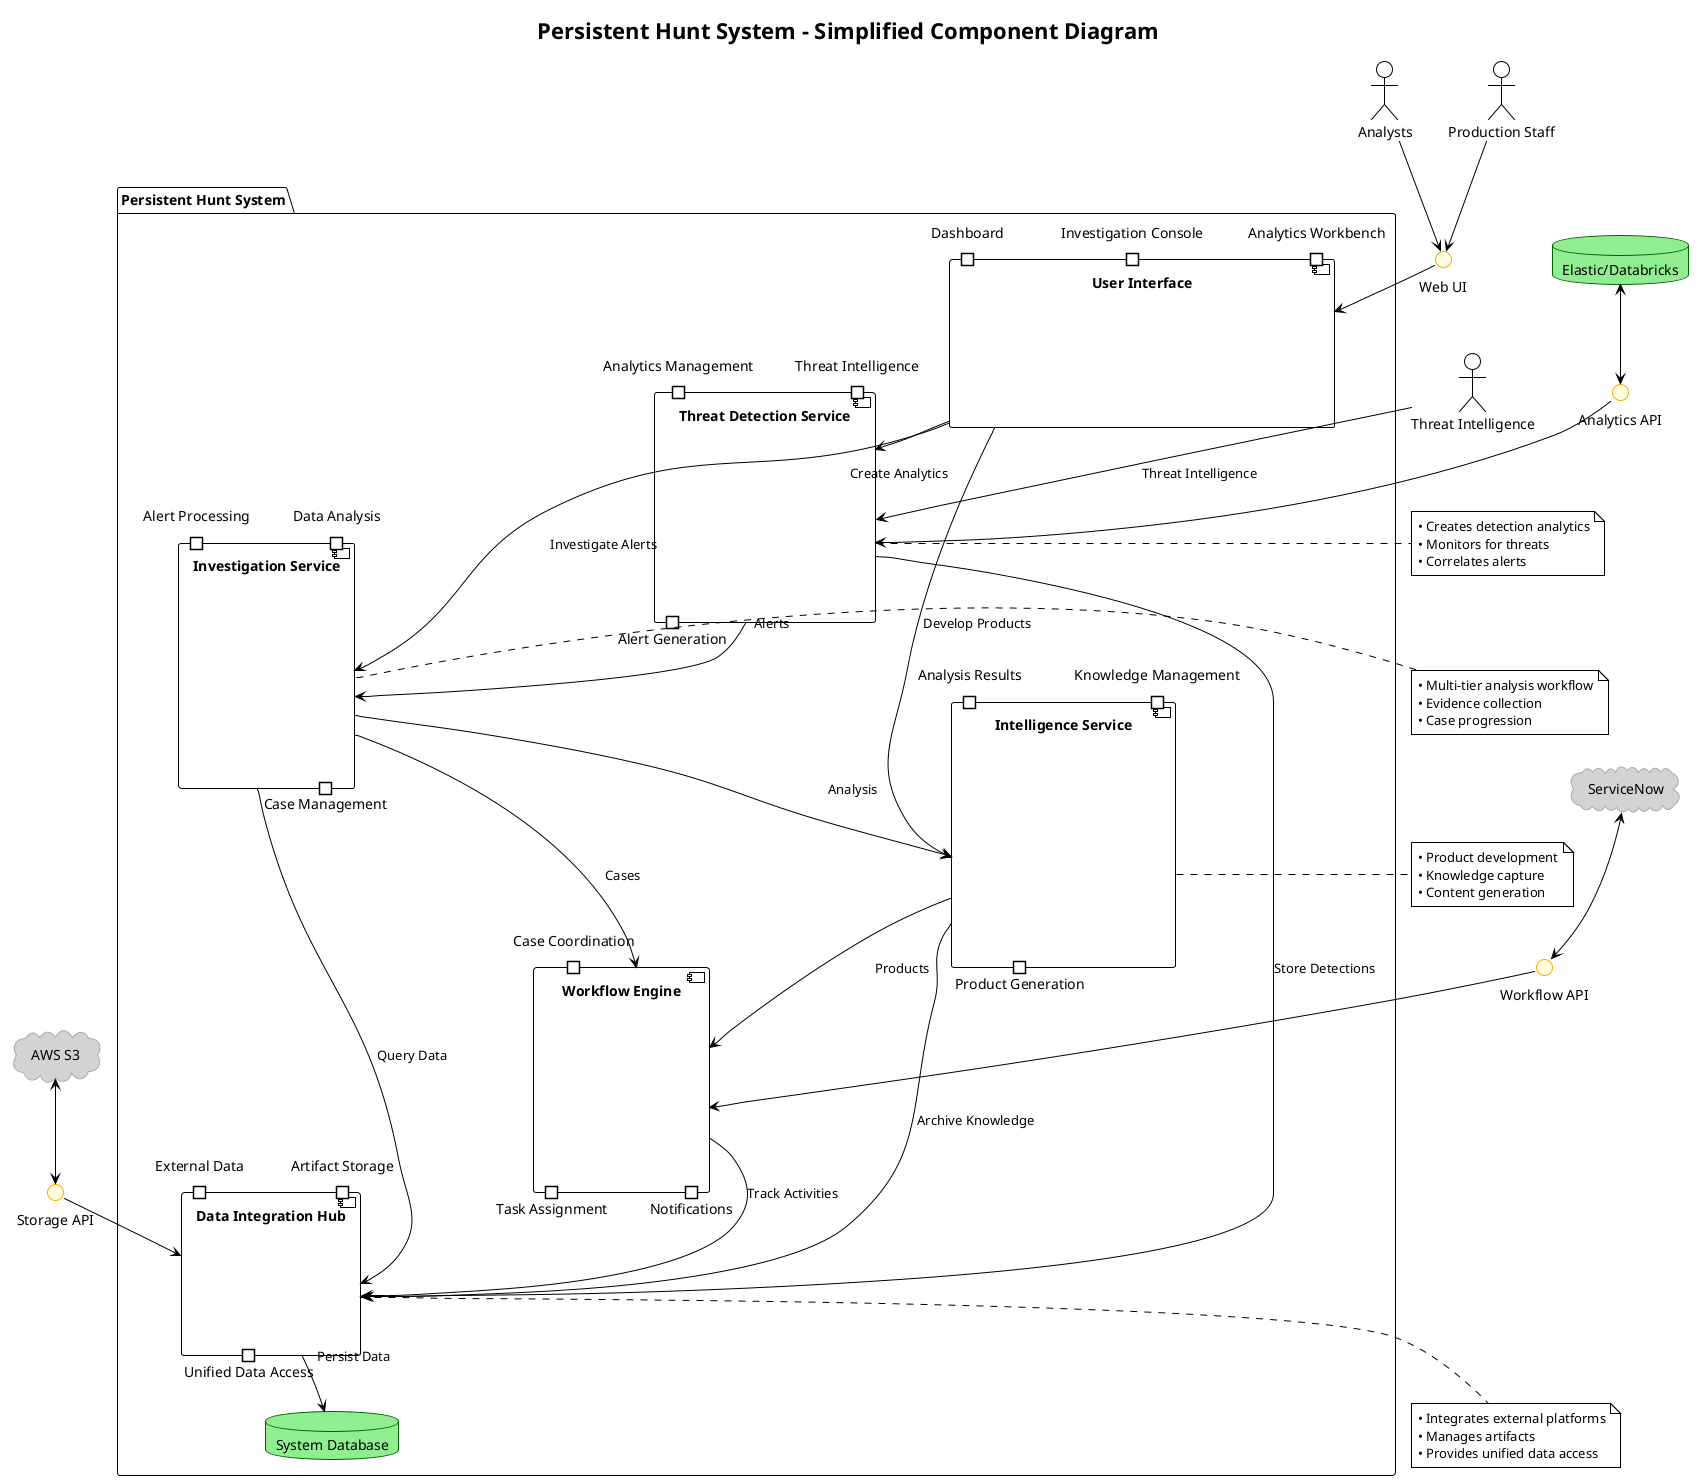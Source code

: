 @startuml
!theme plain
title Persistent Hunt System - Simplified Component Diagram

' External actors
actor "Analysts" as Analysts
actor "Threat Intelligence" as TI
actor "Production Staff" as Prod

' External systems
database "Elastic/Databricks" as Analytics_Platform
cloud "ServiceNow" as Workflow_Platform
cloud "AWS S3" as Storage_Platform

' Define key interfaces
interface "Web UI" as UI
interface "Analytics API" as Analytics_API
interface "Workflow API" as Workflow_API
interface "Storage API" as Storage_API

' System boundary
package "Persistent Hunt System" {
  
  ' Presentation Layer
  component "User Interface" as Frontend {
    portin "Dashboard"
    portin "Investigation Console"
    portin "Analytics Workbench"
  }
  
  ' Core Services
  component "Threat Detection Service" as Detection {
    portout "Alert Generation"
    portin "Analytics Management"
    portin "Threat Intelligence"
  }
  
  component "Investigation Service" as Investigation {
    portin "Alert Processing"
    portout "Case Management"
    portin "Data Analysis"
  }
  
  component "Intelligence Service" as Intelligence {
    portin "Analysis Results"
    portout "Product Generation"
    portin "Knowledge Management"
  }
  
  component "Workflow Engine" as Workflow {
    portin "Case Coordination"
    portout "Task Assignment"
    portout "Notifications"
  }
  
  ' Data Layer
  component "Data Integration Hub" as DataHub {
    portin "External Data"
    portout "Unified Data Access"
    portin "Artifact Storage"
  }
  
  ' Internal storage
  database "System Database" as SystemDB
}

' External connections
Analysts --> UI
TI --> Detection : "Threat Intelligence"
Prod --> UI

' External system connections
Analytics_Platform <--> Analytics_API
Workflow_Platform <--> Workflow_API
Storage_Platform <--> Storage_API

' Interface connections
UI --> Frontend
Analytics_API --> Detection
Workflow_API --> Workflow
Storage_API --> DataHub

' Component interactions (key flows only)
Frontend --> Detection : "Create Analytics"
Frontend --> Investigation : "Investigate Alerts"
Frontend --> Intelligence : "Develop Products"

Detection --> Investigation : "Alerts"
Investigation --> Intelligence : "Analysis"
Investigation --> Workflow : "Cases"
Intelligence --> Workflow : "Products"

Detection --> DataHub : "Store Detections"
Investigation --> DataHub : "Query Data"
Intelligence --> DataHub : "Archive Knowledge"
Workflow --> DataHub : "Track Activities"

DataHub --> SystemDB : "Persist Data"

' Notes for key components
note right of Detection : • Creates detection analytics\n• Monitors for threats\n• Correlates alerts
note right of Investigation : • Multi-tier analysis workflow\n• Evidence collection\n• Case progression
note right of Intelligence : • Product development\n• Knowledge capture\n• Content generation
note bottom of DataHub : • Integrates external platforms\n• Manages artifacts\n• Provides unified data access

' Styling
skinparam component {
  BackgroundColor lightblue
  BorderColor darkblue
}
skinparam interface {
  BackgroundColor lightyellow
  BorderColor orange
}
skinparam database {
  BackgroundColor lightgreen
  BorderColor darkgreen
}
skinparam cloud {
  BackgroundColor lightgray
  BorderColor darkgray
}
skinparam package {
  BackgroundColor white
  BorderColor black
  FontStyle bold
}

@enduml